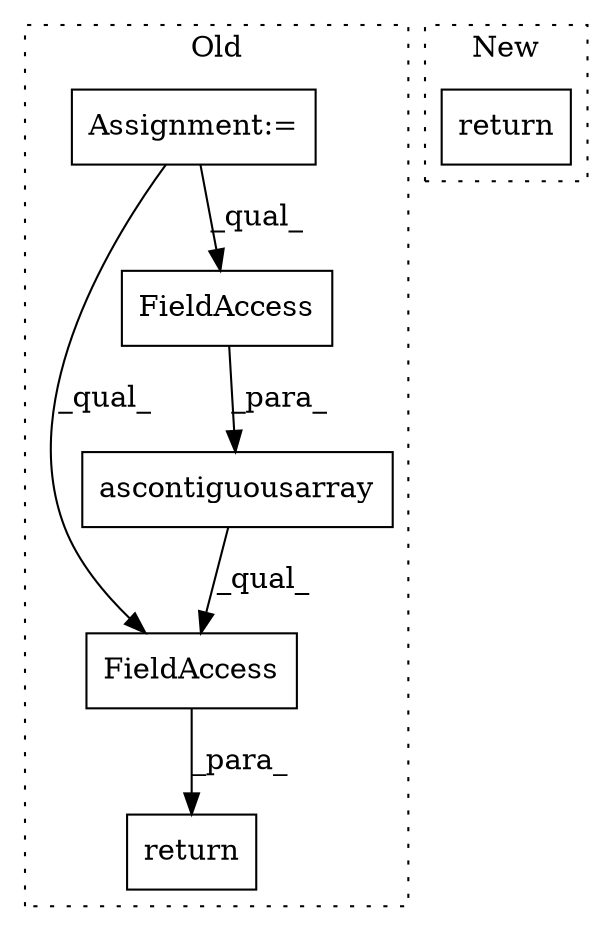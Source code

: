 digraph G {
subgraph cluster0 {
1 [label="ascontiguousarray" a="32" s="2229,2255" l="18,1" shape="box"];
3 [label="Assignment:=" a="7" s="1714" l="1" shape="box"];
4 [label="return" a="41" s="2216" l="7" shape="box"];
5 [label="FieldAccess" a="22" s="2223" l="35" shape="box"];
6 [label="FieldAccess" a="22" s="2247" l="8" shape="box"];
label = "Old";
style="dotted";
}
subgraph cluster1 {
2 [label="return" a="41" s="4422" l="7" shape="box"];
label = "New";
style="dotted";
}
1 -> 5 [label="_qual_"];
3 -> 5 [label="_qual_"];
3 -> 6 [label="_qual_"];
5 -> 4 [label="_para_"];
6 -> 1 [label="_para_"];
}
